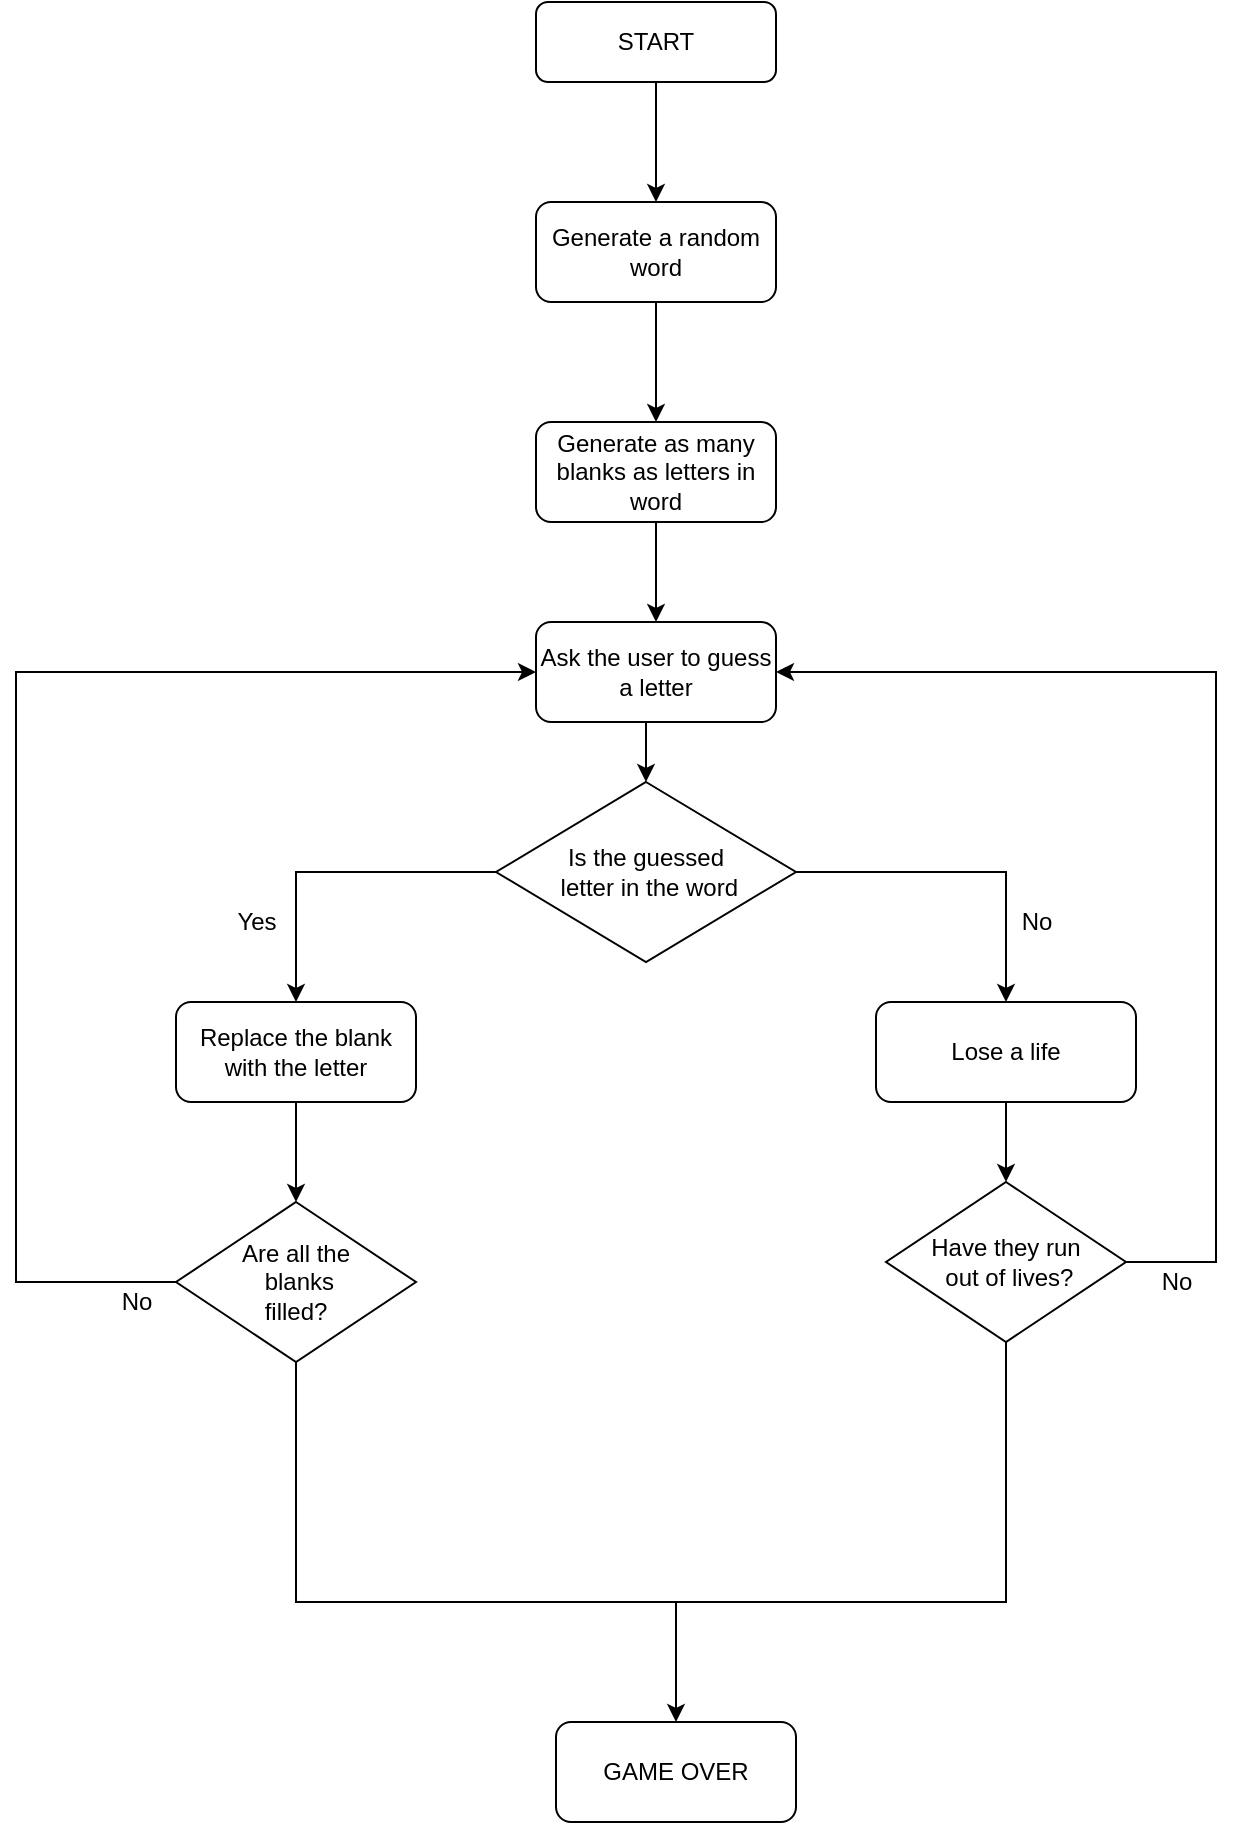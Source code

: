 <mxfile version="20.8.20" type="github">
  <diagram id="C5RBs43oDa-KdzZeNtuy" name="Page-1">
    <mxGraphModel dx="880" dy="403" grid="1" gridSize="10" guides="1" tooltips="1" connect="1" arrows="1" fold="1" page="1" pageScale="1" pageWidth="827" pageHeight="1169" math="0" shadow="0">
      <root>
        <mxCell id="WIyWlLk6GJQsqaUBKTNV-0" />
        <mxCell id="WIyWlLk6GJQsqaUBKTNV-1" parent="WIyWlLk6GJQsqaUBKTNV-0" />
        <mxCell id="JC-Kp6ArEyHnc95Iyttb-1" value="START" style="rounded=1;whiteSpace=wrap;html=1;" vertex="1" parent="WIyWlLk6GJQsqaUBKTNV-1">
          <mxGeometry x="310" y="120" width="120" height="40" as="geometry" />
        </mxCell>
        <mxCell id="JC-Kp6ArEyHnc95Iyttb-2" value="Generate a random word" style="rounded=1;whiteSpace=wrap;html=1;" vertex="1" parent="WIyWlLk6GJQsqaUBKTNV-1">
          <mxGeometry x="310" y="220" width="120" height="50" as="geometry" />
        </mxCell>
        <mxCell id="JC-Kp6ArEyHnc95Iyttb-3" value="Generate as many blanks as letters in word" style="rounded=1;whiteSpace=wrap;html=1;" vertex="1" parent="WIyWlLk6GJQsqaUBKTNV-1">
          <mxGeometry x="310" y="330" width="120" height="50" as="geometry" />
        </mxCell>
        <mxCell id="JC-Kp6ArEyHnc95Iyttb-4" value="" style="endArrow=classic;html=1;rounded=0;exitX=0.5;exitY=1;exitDx=0;exitDy=0;entryX=0.5;entryY=0;entryDx=0;entryDy=0;" edge="1" parent="WIyWlLk6GJQsqaUBKTNV-1" source="JC-Kp6ArEyHnc95Iyttb-1" target="JC-Kp6ArEyHnc95Iyttb-2">
          <mxGeometry width="50" height="50" relative="1" as="geometry">
            <mxPoint x="390" y="320" as="sourcePoint" />
            <mxPoint x="440" y="270" as="targetPoint" />
            <Array as="points" />
          </mxGeometry>
        </mxCell>
        <mxCell id="JC-Kp6ArEyHnc95Iyttb-5" value="" style="endArrow=classic;html=1;rounded=0;exitX=0.5;exitY=1;exitDx=0;exitDy=0;entryX=0.5;entryY=0;entryDx=0;entryDy=0;" edge="1" parent="WIyWlLk6GJQsqaUBKTNV-1" source="JC-Kp6ArEyHnc95Iyttb-2" target="JC-Kp6ArEyHnc95Iyttb-3">
          <mxGeometry width="50" height="50" relative="1" as="geometry">
            <mxPoint x="390" y="320" as="sourcePoint" />
            <mxPoint x="440" y="270" as="targetPoint" />
          </mxGeometry>
        </mxCell>
        <mxCell id="JC-Kp6ArEyHnc95Iyttb-9" value="" style="edgeStyle=orthogonalEdgeStyle;rounded=0;orthogonalLoop=1;jettySize=auto;html=1;entryX=0.5;entryY=0;entryDx=0;entryDy=0;" edge="1" parent="WIyWlLk6GJQsqaUBKTNV-1" source="JC-Kp6ArEyHnc95Iyttb-6" target="JC-Kp6ArEyHnc95Iyttb-8">
          <mxGeometry relative="1" as="geometry">
            <Array as="points">
              <mxPoint x="365" y="510" />
              <mxPoint x="365" y="510" />
            </Array>
          </mxGeometry>
        </mxCell>
        <mxCell id="JC-Kp6ArEyHnc95Iyttb-6" value="Ask the user to guess a letter" style="rounded=1;whiteSpace=wrap;html=1;" vertex="1" parent="WIyWlLk6GJQsqaUBKTNV-1">
          <mxGeometry x="310" y="430" width="120" height="50" as="geometry" />
        </mxCell>
        <mxCell id="JC-Kp6ArEyHnc95Iyttb-7" value="" style="endArrow=classic;html=1;rounded=0;exitX=0.5;exitY=1;exitDx=0;exitDy=0;entryX=0.5;entryY=0;entryDx=0;entryDy=0;" edge="1" parent="WIyWlLk6GJQsqaUBKTNV-1" source="JC-Kp6ArEyHnc95Iyttb-3" target="JC-Kp6ArEyHnc95Iyttb-6">
          <mxGeometry width="50" height="50" relative="1" as="geometry">
            <mxPoint x="390" y="470" as="sourcePoint" />
            <mxPoint x="440" y="420" as="targetPoint" />
          </mxGeometry>
        </mxCell>
        <mxCell id="JC-Kp6ArEyHnc95Iyttb-8" value="Is the guessed&lt;br&gt;&amp;nbsp;letter in the word" style="rhombus;whiteSpace=wrap;html=1;" vertex="1" parent="WIyWlLk6GJQsqaUBKTNV-1">
          <mxGeometry x="290" y="510" width="150" height="90" as="geometry" />
        </mxCell>
        <mxCell id="JC-Kp6ArEyHnc95Iyttb-10" value="Replace the blank with the letter" style="rounded=1;whiteSpace=wrap;html=1;" vertex="1" parent="WIyWlLk6GJQsqaUBKTNV-1">
          <mxGeometry x="130" y="620" width="120" height="50" as="geometry" />
        </mxCell>
        <mxCell id="JC-Kp6ArEyHnc95Iyttb-11" value="" style="endArrow=classic;html=1;rounded=0;exitX=0;exitY=0.5;exitDx=0;exitDy=0;entryX=0.5;entryY=0;entryDx=0;entryDy=0;" edge="1" parent="WIyWlLk6GJQsqaUBKTNV-1" source="JC-Kp6ArEyHnc95Iyttb-8" target="JC-Kp6ArEyHnc95Iyttb-10">
          <mxGeometry width="50" height="50" relative="1" as="geometry">
            <mxPoint x="390" y="610" as="sourcePoint" />
            <mxPoint x="170" y="555" as="targetPoint" />
            <Array as="points">
              <mxPoint x="190" y="555" />
            </Array>
          </mxGeometry>
        </mxCell>
        <mxCell id="JC-Kp6ArEyHnc95Iyttb-12" value="Yes" style="text;html=1;align=center;verticalAlign=middle;resizable=0;points=[];autosize=1;strokeColor=none;fillColor=none;" vertex="1" parent="WIyWlLk6GJQsqaUBKTNV-1">
          <mxGeometry x="150" y="565" width="40" height="30" as="geometry" />
        </mxCell>
        <mxCell id="JC-Kp6ArEyHnc95Iyttb-21" value="" style="edgeStyle=orthogonalEdgeStyle;rounded=0;orthogonalLoop=1;jettySize=auto;html=1;" edge="1" parent="WIyWlLk6GJQsqaUBKTNV-1" source="JC-Kp6ArEyHnc95Iyttb-13" target="JC-Kp6ArEyHnc95Iyttb-20">
          <mxGeometry relative="1" as="geometry" />
        </mxCell>
        <mxCell id="JC-Kp6ArEyHnc95Iyttb-13" value="Lose a life" style="rounded=1;whiteSpace=wrap;html=1;" vertex="1" parent="WIyWlLk6GJQsqaUBKTNV-1">
          <mxGeometry x="480" y="620" width="130" height="50" as="geometry" />
        </mxCell>
        <mxCell id="JC-Kp6ArEyHnc95Iyttb-14" value="" style="endArrow=classic;html=1;rounded=0;entryX=0.5;entryY=0;entryDx=0;entryDy=0;exitX=1;exitY=0.5;exitDx=0;exitDy=0;" edge="1" parent="WIyWlLk6GJQsqaUBKTNV-1" source="JC-Kp6ArEyHnc95Iyttb-8" target="JC-Kp6ArEyHnc95Iyttb-13">
          <mxGeometry width="50" height="50" relative="1" as="geometry">
            <mxPoint x="515" y="550" as="sourcePoint" />
            <mxPoint x="440" y="560" as="targetPoint" />
            <Array as="points">
              <mxPoint x="545" y="555" />
            </Array>
          </mxGeometry>
        </mxCell>
        <mxCell id="JC-Kp6ArEyHnc95Iyttb-15" value="No" style="text;html=1;align=center;verticalAlign=middle;resizable=0;points=[];autosize=1;strokeColor=none;fillColor=none;" vertex="1" parent="WIyWlLk6GJQsqaUBKTNV-1">
          <mxGeometry x="540" y="565" width="40" height="30" as="geometry" />
        </mxCell>
        <mxCell id="JC-Kp6ArEyHnc95Iyttb-16" value="Are all the&lt;br&gt;&amp;nbsp;blanks&lt;br&gt;filled?" style="rhombus;whiteSpace=wrap;html=1;" vertex="1" parent="WIyWlLk6GJQsqaUBKTNV-1">
          <mxGeometry x="130" y="720" width="120" height="80" as="geometry" />
        </mxCell>
        <mxCell id="JC-Kp6ArEyHnc95Iyttb-17" value="" style="endArrow=classic;html=1;rounded=0;exitX=0.5;exitY=1;exitDx=0;exitDy=0;entryX=0.5;entryY=0;entryDx=0;entryDy=0;" edge="1" parent="WIyWlLk6GJQsqaUBKTNV-1" source="JC-Kp6ArEyHnc95Iyttb-10" target="JC-Kp6ArEyHnc95Iyttb-16">
          <mxGeometry width="50" height="50" relative="1" as="geometry">
            <mxPoint x="390" y="710" as="sourcePoint" />
            <mxPoint x="440" y="660" as="targetPoint" />
          </mxGeometry>
        </mxCell>
        <mxCell id="JC-Kp6ArEyHnc95Iyttb-18" value="" style="endArrow=classic;html=1;rounded=0;exitX=0;exitY=0.5;exitDx=0;exitDy=0;entryX=0;entryY=0.5;entryDx=0;entryDy=0;" edge="1" parent="WIyWlLk6GJQsqaUBKTNV-1" source="JC-Kp6ArEyHnc95Iyttb-16" target="JC-Kp6ArEyHnc95Iyttb-6">
          <mxGeometry width="50" height="50" relative="1" as="geometry">
            <mxPoint x="390" y="710" as="sourcePoint" />
            <mxPoint x="60" y="470" as="targetPoint" />
            <Array as="points">
              <mxPoint x="50" y="760" />
              <mxPoint x="50" y="455" />
            </Array>
          </mxGeometry>
        </mxCell>
        <mxCell id="JC-Kp6ArEyHnc95Iyttb-19" value="No" style="text;html=1;align=center;verticalAlign=middle;resizable=0;points=[];autosize=1;strokeColor=none;fillColor=none;" vertex="1" parent="WIyWlLk6GJQsqaUBKTNV-1">
          <mxGeometry x="90" y="755" width="40" height="30" as="geometry" />
        </mxCell>
        <mxCell id="JC-Kp6ArEyHnc95Iyttb-20" value="Have they run&lt;br&gt;&amp;nbsp;out of lives?" style="rhombus;whiteSpace=wrap;html=1;" vertex="1" parent="WIyWlLk6GJQsqaUBKTNV-1">
          <mxGeometry x="485" y="710" width="120" height="80" as="geometry" />
        </mxCell>
        <mxCell id="JC-Kp6ArEyHnc95Iyttb-22" value="" style="endArrow=none;html=1;rounded=0;exitX=0.5;exitY=1;exitDx=0;exitDy=0;entryX=0.5;entryY=1;entryDx=0;entryDy=0;" edge="1" parent="WIyWlLk6GJQsqaUBKTNV-1" source="JC-Kp6ArEyHnc95Iyttb-16" target="JC-Kp6ArEyHnc95Iyttb-20">
          <mxGeometry width="50" height="50" relative="1" as="geometry">
            <mxPoint x="390" y="890" as="sourcePoint" />
            <mxPoint x="440" y="840" as="targetPoint" />
            <Array as="points">
              <mxPoint x="190" y="920" />
              <mxPoint x="370" y="920" />
              <mxPoint x="545" y="920" />
            </Array>
          </mxGeometry>
        </mxCell>
        <mxCell id="JC-Kp6ArEyHnc95Iyttb-23" value="GAME OVER" style="rounded=1;whiteSpace=wrap;html=1;" vertex="1" parent="WIyWlLk6GJQsqaUBKTNV-1">
          <mxGeometry x="320" y="980" width="120" height="50" as="geometry" />
        </mxCell>
        <mxCell id="JC-Kp6ArEyHnc95Iyttb-24" value="" style="endArrow=classic;html=1;rounded=0;" edge="1" parent="WIyWlLk6GJQsqaUBKTNV-1" target="JC-Kp6ArEyHnc95Iyttb-23">
          <mxGeometry width="50" height="50" relative="1" as="geometry">
            <mxPoint x="380" y="920" as="sourcePoint" />
            <mxPoint x="440" y="840" as="targetPoint" />
          </mxGeometry>
        </mxCell>
        <mxCell id="JC-Kp6ArEyHnc95Iyttb-25" value="" style="endArrow=classic;html=1;rounded=0;entryX=1;entryY=0.5;entryDx=0;entryDy=0;exitX=1;exitY=0.5;exitDx=0;exitDy=0;" edge="1" parent="WIyWlLk6GJQsqaUBKTNV-1" source="JC-Kp6ArEyHnc95Iyttb-20" target="JC-Kp6ArEyHnc95Iyttb-6">
          <mxGeometry width="50" height="50" relative="1" as="geometry">
            <mxPoint x="390" y="590" as="sourcePoint" />
            <mxPoint x="440" y="540" as="targetPoint" />
            <Array as="points">
              <mxPoint x="650" y="750" />
              <mxPoint x="650" y="455" />
            </Array>
          </mxGeometry>
        </mxCell>
        <mxCell id="JC-Kp6ArEyHnc95Iyttb-26" value="No" style="text;html=1;align=center;verticalAlign=middle;resizable=0;points=[];autosize=1;strokeColor=none;fillColor=none;" vertex="1" parent="WIyWlLk6GJQsqaUBKTNV-1">
          <mxGeometry x="610" y="745" width="40" height="30" as="geometry" />
        </mxCell>
      </root>
    </mxGraphModel>
  </diagram>
</mxfile>
